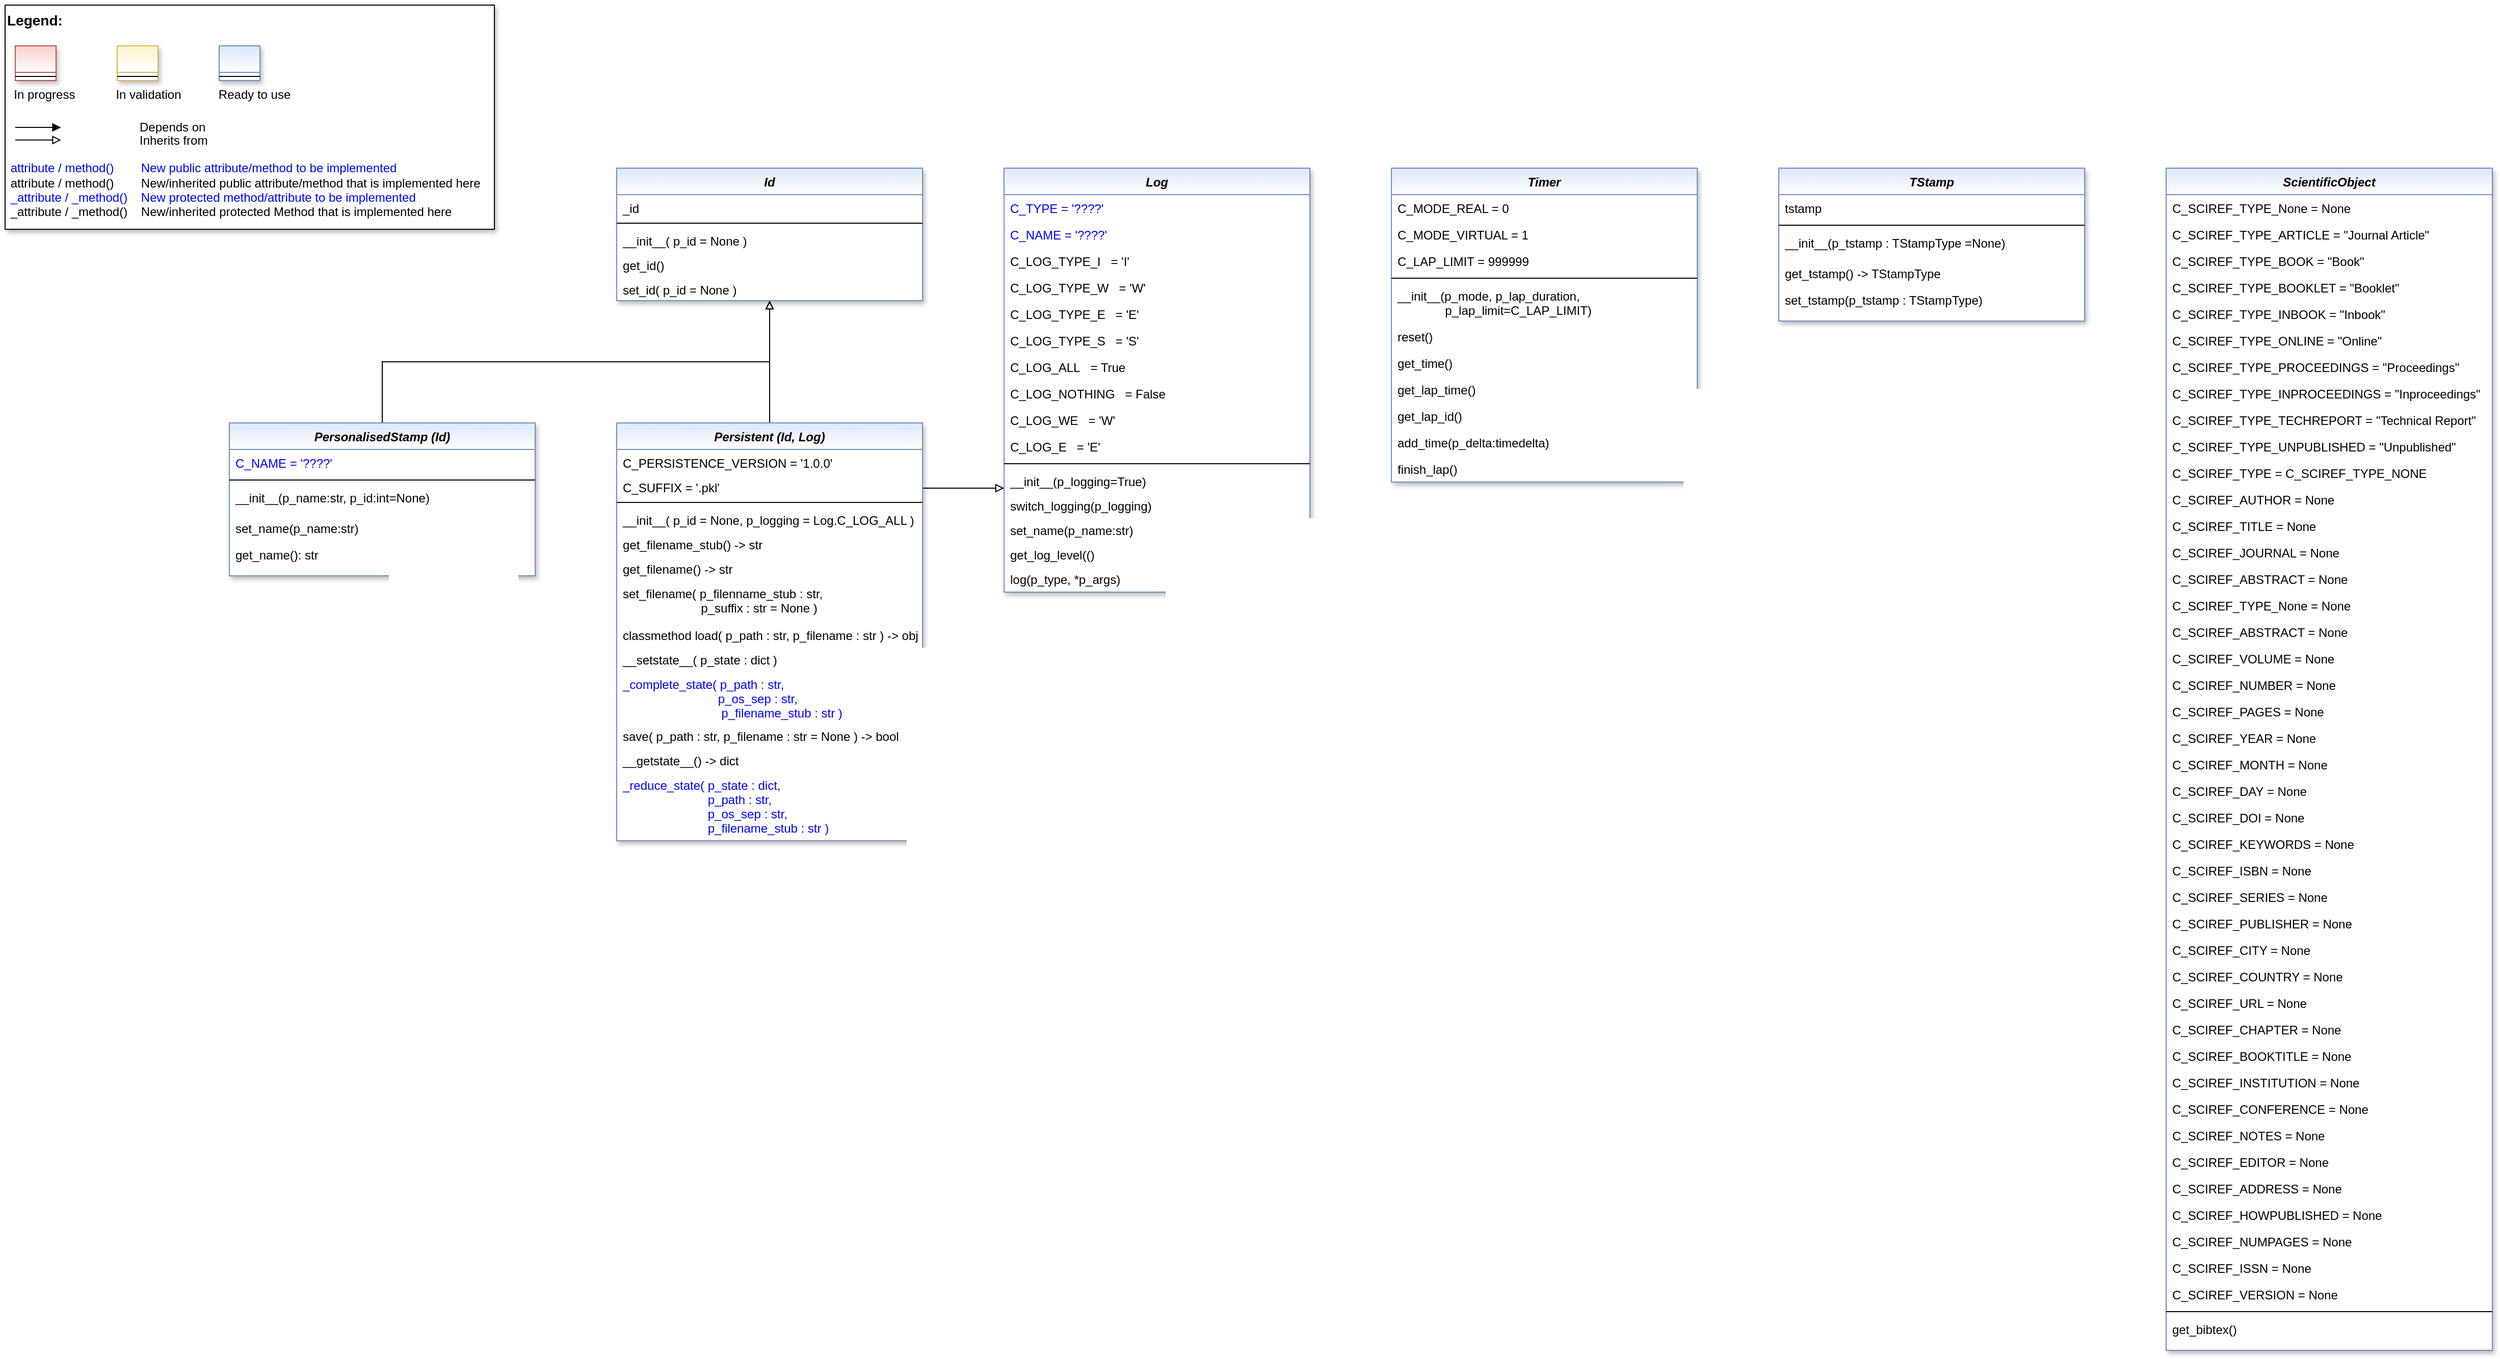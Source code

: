 <mxfile version="20.7.4" type="device"><diagram id="C5RBs43oDa-KdzZeNtuy" name="Page-1"><mxGraphModel dx="2894" dy="1236" grid="1" gridSize="10" guides="1" tooltips="1" connect="1" arrows="1" fold="1" page="1" pageScale="1" pageWidth="2336" pageHeight="1654" background="none" math="0" shadow="0"><root><mxCell id="WIyWlLk6GJQsqaUBKTNV-0"/><mxCell id="WIyWlLk6GJQsqaUBKTNV-1" parent="WIyWlLk6GJQsqaUBKTNV-0"/><mxCell id="bgMfdcs62GZ-gJ5sxorQ-0" value="Timer" style="swimlane;fontStyle=3;align=center;verticalAlign=top;childLayout=stackLayout;horizontal=1;startSize=26;horizontalStack=0;resizeParent=1;resizeLast=0;collapsible=1;marginBottom=0;rounded=0;shadow=1;strokeWidth=1;fillColor=#dae8fc;strokeColor=#6c8ebf;gradientColor=#FFFFFF;swimlaneFillColor=#FFFFFF;" parent="WIyWlLk6GJQsqaUBKTNV-1" vertex="1"><mxGeometry x="1400" y="200" width="300" height="308" as="geometry"><mxRectangle x="230" y="140" width="160" height="26" as="alternateBounds"/></mxGeometry></mxCell><mxCell id="bgMfdcs62GZ-gJ5sxorQ-1" value="C_MODE_REAL = 0" style="text;align=left;verticalAlign=top;spacingLeft=4;spacingRight=4;overflow=hidden;rotatable=0;points=[[0,0.5],[1,0.5]];portConstraint=eastwest;" parent="bgMfdcs62GZ-gJ5sxorQ-0" vertex="1"><mxGeometry y="26" width="300" height="26" as="geometry"/></mxCell><mxCell id="a7D3vBZzGCBZv9gorVLi-0" value="C_MODE_VIRTUAL = 1" style="text;align=left;verticalAlign=top;spacingLeft=4;spacingRight=4;overflow=hidden;rotatable=0;points=[[0,0.5],[1,0.5]];portConstraint=eastwest;" parent="bgMfdcs62GZ-gJ5sxorQ-0" vertex="1"><mxGeometry y="52" width="300" height="26" as="geometry"/></mxCell><mxCell id="a7D3vBZzGCBZv9gorVLi-1" value="C_LAP_LIMIT = 999999" style="text;align=left;verticalAlign=top;spacingLeft=4;spacingRight=4;overflow=hidden;rotatable=0;points=[[0,0.5],[1,0.5]];portConstraint=eastwest;" parent="bgMfdcs62GZ-gJ5sxorQ-0" vertex="1"><mxGeometry y="78" width="300" height="26" as="geometry"/></mxCell><mxCell id="bgMfdcs62GZ-gJ5sxorQ-2" value="" style="line;html=1;strokeWidth=1;align=left;verticalAlign=middle;spacingTop=-1;spacingLeft=3;spacingRight=3;rotatable=0;labelPosition=right;points=[];portConstraint=eastwest;" parent="bgMfdcs62GZ-gJ5sxorQ-0" vertex="1"><mxGeometry y="104" width="300" height="8" as="geometry"/></mxCell><mxCell id="bgMfdcs62GZ-gJ5sxorQ-3" value="__init__(p_mode, p_lap_duration,&#10;              p_lap_limit=C_LAP_LIMIT)" style="text;align=left;verticalAlign=top;spacingLeft=4;spacingRight=4;overflow=hidden;rotatable=0;points=[[0,0.5],[1,0.5]];portConstraint=eastwest;" parent="bgMfdcs62GZ-gJ5sxorQ-0" vertex="1"><mxGeometry y="112" width="300" height="40" as="geometry"/></mxCell><mxCell id="a7D3vBZzGCBZv9gorVLi-2" value="reset()" style="text;align=left;verticalAlign=top;spacingLeft=4;spacingRight=4;overflow=hidden;rotatable=0;points=[[0,0.5],[1,0.5]];portConstraint=eastwest;" parent="bgMfdcs62GZ-gJ5sxorQ-0" vertex="1"><mxGeometry y="152" width="300" height="26" as="geometry"/></mxCell><mxCell id="a7D3vBZzGCBZv9gorVLi-3" value="get_time()" style="text;align=left;verticalAlign=top;spacingLeft=4;spacingRight=4;overflow=hidden;rotatable=0;points=[[0,0.5],[1,0.5]];portConstraint=eastwest;" parent="bgMfdcs62GZ-gJ5sxorQ-0" vertex="1"><mxGeometry y="178" width="300" height="26" as="geometry"/></mxCell><mxCell id="PuHn4NUrcOmfV9xxtkw8-0" value="get_lap_time()" style="text;align=left;verticalAlign=top;spacingLeft=4;spacingRight=4;overflow=hidden;rotatable=0;points=[[0,0.5],[1,0.5]];portConstraint=eastwest;" parent="bgMfdcs62GZ-gJ5sxorQ-0" vertex="1"><mxGeometry y="204" width="300" height="26" as="geometry"/></mxCell><mxCell id="PuHn4NUrcOmfV9xxtkw8-1" value="get_lap_id()" style="text;align=left;verticalAlign=top;spacingLeft=4;spacingRight=4;overflow=hidden;rotatable=0;points=[[0,0.5],[1,0.5]];portConstraint=eastwest;" parent="bgMfdcs62GZ-gJ5sxorQ-0" vertex="1"><mxGeometry y="230" width="300" height="26" as="geometry"/></mxCell><mxCell id="TGkLLcsEz0-7tvpFlWuC-0" value="add_time(p_delta:timedelta)" style="text;align=left;verticalAlign=top;spacingLeft=4;spacingRight=4;overflow=hidden;rotatable=0;points=[[0,0.5],[1,0.5]];portConstraint=eastwest;" parent="bgMfdcs62GZ-gJ5sxorQ-0" vertex="1"><mxGeometry y="256" width="300" height="26" as="geometry"/></mxCell><mxCell id="PuHn4NUrcOmfV9xxtkw8-2" value="finish_lap()" style="text;align=left;verticalAlign=top;spacingLeft=4;spacingRight=4;overflow=hidden;rotatable=0;points=[[0,0.5],[1,0.5]];portConstraint=eastwest;" parent="bgMfdcs62GZ-gJ5sxorQ-0" vertex="1"><mxGeometry y="282" width="300" height="26" as="geometry"/></mxCell><mxCell id="wOOyNorhm0IPKL5RJFF_-0" value="Log" style="swimlane;fontStyle=3;align=center;verticalAlign=top;childLayout=stackLayout;horizontal=1;startSize=26;horizontalStack=0;resizeParent=1;resizeLast=0;collapsible=1;marginBottom=0;rounded=0;shadow=1;strokeWidth=1;fillColor=#dae8fc;strokeColor=#6c8ebf;gradientColor=#FFFFFF;swimlaneFillColor=#FFFFFF;" parent="WIyWlLk6GJQsqaUBKTNV-1" vertex="1"><mxGeometry x="1020" y="200" width="300" height="416" as="geometry"><mxRectangle x="230" y="140" width="160" height="26" as="alternateBounds"/></mxGeometry></mxCell><mxCell id="wOOyNorhm0IPKL5RJFF_-1" value="C_TYPE = '????'&#10;" style="text;align=left;verticalAlign=top;spacingLeft=4;spacingRight=4;overflow=hidden;rotatable=0;points=[[0,0.5],[1,0.5]];portConstraint=eastwest;fontColor=#0000FF;" parent="wOOyNorhm0IPKL5RJFF_-0" vertex="1"><mxGeometry y="26" width="300" height="26" as="geometry"/></mxCell><mxCell id="wOOyNorhm0IPKL5RJFF_-4" value="C_NAME = '????'&#10;" style="text;align=left;verticalAlign=top;spacingLeft=4;spacingRight=4;overflow=hidden;rotatable=0;points=[[0,0.5],[1,0.5]];portConstraint=eastwest;fontColor=#0000FF;" parent="wOOyNorhm0IPKL5RJFF_-0" vertex="1"><mxGeometry y="52" width="300" height="26" as="geometry"/></mxCell><mxCell id="Sitd4XUR5ouGdiu0kk2x-0" value="C_LOG_TYPE_I   = 'I'" style="text;align=left;verticalAlign=top;spacingLeft=4;spacingRight=4;overflow=hidden;rotatable=0;points=[[0,0.5],[1,0.5]];portConstraint=eastwest;fontColor=default;" parent="wOOyNorhm0IPKL5RJFF_-0" vertex="1"><mxGeometry y="78" width="300" height="26" as="geometry"/></mxCell><mxCell id="Sitd4XUR5ouGdiu0kk2x-1" value="C_LOG_TYPE_W   = 'W'" style="text;align=left;verticalAlign=top;spacingLeft=4;spacingRight=4;overflow=hidden;rotatable=0;points=[[0,0.5],[1,0.5]];portConstraint=eastwest;fontColor=default;" parent="wOOyNorhm0IPKL5RJFF_-0" vertex="1"><mxGeometry y="104" width="300" height="26" as="geometry"/></mxCell><mxCell id="Sitd4XUR5ouGdiu0kk2x-2" value="C_LOG_TYPE_E   = 'E'" style="text;align=left;verticalAlign=top;spacingLeft=4;spacingRight=4;overflow=hidden;rotatable=0;points=[[0,0.5],[1,0.5]];portConstraint=eastwest;fontColor=default;" parent="wOOyNorhm0IPKL5RJFF_-0" vertex="1"><mxGeometry y="130" width="300" height="26" as="geometry"/></mxCell><mxCell id="Sitd4XUR5ouGdiu0kk2x-3" value="C_LOG_TYPE_S   = 'S'" style="text;align=left;verticalAlign=top;spacingLeft=4;spacingRight=4;overflow=hidden;rotatable=0;points=[[0,0.5],[1,0.5]];portConstraint=eastwest;fontColor=default;" parent="wOOyNorhm0IPKL5RJFF_-0" vertex="1"><mxGeometry y="156" width="300" height="26" as="geometry"/></mxCell><mxCell id="Sitd4XUR5ouGdiu0kk2x-4" value="C_LOG_ALL   = True" style="text;align=left;verticalAlign=top;spacingLeft=4;spacingRight=4;overflow=hidden;rotatable=0;points=[[0,0.5],[1,0.5]];portConstraint=eastwest;fontColor=default;" parent="wOOyNorhm0IPKL5RJFF_-0" vertex="1"><mxGeometry y="182" width="300" height="26" as="geometry"/></mxCell><mxCell id="Sitd4XUR5ouGdiu0kk2x-5" value="C_LOG_NOTHING   = False" style="text;align=left;verticalAlign=top;spacingLeft=4;spacingRight=4;overflow=hidden;rotatable=0;points=[[0,0.5],[1,0.5]];portConstraint=eastwest;fontColor=default;" parent="wOOyNorhm0IPKL5RJFF_-0" vertex="1"><mxGeometry y="208" width="300" height="26" as="geometry"/></mxCell><mxCell id="Sitd4XUR5ouGdiu0kk2x-6" value="C_LOG_WE   = 'W'" style="text;align=left;verticalAlign=top;spacingLeft=4;spacingRight=4;overflow=hidden;rotatable=0;points=[[0,0.5],[1,0.5]];portConstraint=eastwest;fontColor=default;" parent="wOOyNorhm0IPKL5RJFF_-0" vertex="1"><mxGeometry y="234" width="300" height="26" as="geometry"/></mxCell><mxCell id="Sitd4XUR5ouGdiu0kk2x-7" value="C_LOG_E   = 'E'" style="text;align=left;verticalAlign=top;spacingLeft=4;spacingRight=4;overflow=hidden;rotatable=0;points=[[0,0.5],[1,0.5]];portConstraint=eastwest;fontColor=default;" parent="wOOyNorhm0IPKL5RJFF_-0" vertex="1"><mxGeometry y="260" width="300" height="26" as="geometry"/></mxCell><mxCell id="wOOyNorhm0IPKL5RJFF_-2" value="" style="line;html=1;strokeWidth=1;align=left;verticalAlign=middle;spacingTop=-1;spacingLeft=3;spacingRight=3;rotatable=0;labelPosition=right;points=[];portConstraint=eastwest;" parent="wOOyNorhm0IPKL5RJFF_-0" vertex="1"><mxGeometry y="286" width="300" height="8" as="geometry"/></mxCell><mxCell id="wOOyNorhm0IPKL5RJFF_-3" value="__init__(p_logging=True)" style="text;align=left;verticalAlign=top;spacingLeft=4;spacingRight=4;overflow=hidden;rotatable=0;points=[[0,0.5],[1,0.5]];portConstraint=eastwest;" parent="wOOyNorhm0IPKL5RJFF_-0" vertex="1"><mxGeometry y="294" width="300" height="24" as="geometry"/></mxCell><mxCell id="wOOyNorhm0IPKL5RJFF_-5" value="switch_logging(p_logging)" style="text;align=left;verticalAlign=top;spacingLeft=4;spacingRight=4;overflow=hidden;rotatable=0;points=[[0,0.5],[1,0.5]];portConstraint=eastwest;" parent="wOOyNorhm0IPKL5RJFF_-0" vertex="1"><mxGeometry y="318" width="300" height="24" as="geometry"/></mxCell><mxCell id="5YyYM9NK3f8UlfanujHQ-0" value="set_name(p_name:str)" style="text;align=left;verticalAlign=top;spacingLeft=4;spacingRight=4;overflow=hidden;rotatable=0;points=[[0,0.5],[1,0.5]];portConstraint=eastwest;" parent="wOOyNorhm0IPKL5RJFF_-0" vertex="1"><mxGeometry y="342" width="300" height="24" as="geometry"/></mxCell><mxCell id="wCxpYQhEE_Nz_e2Aimwp-0" value="get_log_level(()" style="text;align=left;verticalAlign=top;spacingLeft=4;spacingRight=4;overflow=hidden;rotatable=0;points=[[0,0.5],[1,0.5]];portConstraint=eastwest;" parent="wOOyNorhm0IPKL5RJFF_-0" vertex="1"><mxGeometry y="366" width="300" height="24" as="geometry"/></mxCell><mxCell id="wOOyNorhm0IPKL5RJFF_-7" value="log(p_type, *p_args)" style="text;align=left;verticalAlign=top;spacingLeft=4;spacingRight=4;overflow=hidden;rotatable=0;points=[[0,0.5],[1,0.5]];portConstraint=eastwest;" parent="wOOyNorhm0IPKL5RJFF_-0" vertex="1"><mxGeometry y="390" width="300" height="26" as="geometry"/></mxCell><mxCell id="huwpeFCsxoTQQdfWVsrF-0" value="TStamp" style="swimlane;fontStyle=3;align=center;verticalAlign=top;childLayout=stackLayout;horizontal=1;startSize=26;horizontalStack=0;resizeParent=1;resizeLast=0;collapsible=1;marginBottom=0;rounded=0;shadow=1;strokeWidth=1;fillColor=#dae8fc;strokeColor=#6c8ebf;gradientColor=#FFFFFF;swimlaneFillColor=#FFFFFF;" parent="WIyWlLk6GJQsqaUBKTNV-1" vertex="1"><mxGeometry x="1780" y="200" width="300" height="150" as="geometry"><mxRectangle x="230" y="140" width="160" height="26" as="alternateBounds"/></mxGeometry></mxCell><mxCell id="huwpeFCsxoTQQdfWVsrF-1" value="tstamp" style="text;align=left;verticalAlign=top;spacingLeft=4;spacingRight=4;overflow=hidden;rotatable=0;points=[[0,0.5],[1,0.5]];portConstraint=eastwest;" parent="huwpeFCsxoTQQdfWVsrF-0" vertex="1"><mxGeometry y="26" width="300" height="26" as="geometry"/></mxCell><mxCell id="huwpeFCsxoTQQdfWVsrF-4" value="" style="line;html=1;strokeWidth=1;align=left;verticalAlign=middle;spacingTop=-1;spacingLeft=3;spacingRight=3;rotatable=0;labelPosition=right;points=[];portConstraint=eastwest;" parent="huwpeFCsxoTQQdfWVsrF-0" vertex="1"><mxGeometry y="52" width="300" height="8" as="geometry"/></mxCell><mxCell id="huwpeFCsxoTQQdfWVsrF-5" value="__init__(p_tstamp : TStampType =None)" style="text;align=left;verticalAlign=top;spacingLeft=4;spacingRight=4;overflow=hidden;rotatable=0;points=[[0,0.5],[1,0.5]];portConstraint=eastwest;" parent="huwpeFCsxoTQQdfWVsrF-0" vertex="1"><mxGeometry y="60" width="300" height="30" as="geometry"/></mxCell><mxCell id="huwpeFCsxoTQQdfWVsrF-6" value="get_tstamp() -&gt; TStampType" style="text;align=left;verticalAlign=top;spacingLeft=4;spacingRight=4;overflow=hidden;rotatable=0;points=[[0,0.5],[1,0.5]];portConstraint=eastwest;" parent="huwpeFCsxoTQQdfWVsrF-0" vertex="1"><mxGeometry y="90" width="300" height="26" as="geometry"/></mxCell><mxCell id="huwpeFCsxoTQQdfWVsrF-7" value="set_tstamp(p_tstamp : TStampType)" style="text;align=left;verticalAlign=top;spacingLeft=4;spacingRight=4;overflow=hidden;rotatable=0;points=[[0,0.5],[1,0.5]];portConstraint=eastwest;" parent="huwpeFCsxoTQQdfWVsrF-0" vertex="1"><mxGeometry y="116" width="300" height="26" as="geometry"/></mxCell><mxCell id="ZXzUqIAL4igxPkpYoOi9-0" value="Id" style="swimlane;fontStyle=3;align=center;verticalAlign=top;childLayout=stackLayout;horizontal=1;startSize=26;horizontalStack=0;resizeParent=1;resizeLast=0;collapsible=1;marginBottom=0;rounded=0;shadow=1;strokeWidth=1;fillColor=#dae8fc;strokeColor=#6c8ebf;gradientColor=#FFFFFF;swimlaneFillColor=#FFFFFF;" parent="WIyWlLk6GJQsqaUBKTNV-1" vertex="1"><mxGeometry x="640" y="200" width="300" height="130" as="geometry"><mxRectangle x="230" y="140" width="160" height="26" as="alternateBounds"/></mxGeometry></mxCell><mxCell id="cLGEqnKjlF98sGwJrwcT-0" value="_id" style="text;align=left;verticalAlign=top;spacingLeft=4;spacingRight=4;overflow=hidden;rotatable=0;points=[[0,0.5],[1,0.5]];portConstraint=eastwest;" parent="ZXzUqIAL4igxPkpYoOi9-0" vertex="1"><mxGeometry y="26" width="300" height="24" as="geometry"/></mxCell><mxCell id="ZXzUqIAL4igxPkpYoOi9-1" value="" style="line;html=1;strokeWidth=1;align=left;verticalAlign=middle;spacingTop=-1;spacingLeft=3;spacingRight=3;rotatable=0;labelPosition=right;points=[];portConstraint=eastwest;" parent="ZXzUqIAL4igxPkpYoOi9-0" vertex="1"><mxGeometry y="50" width="300" height="8" as="geometry"/></mxCell><mxCell id="ZXzUqIAL4igxPkpYoOi9-3" value="__init__( p_id = None )" style="text;align=left;verticalAlign=top;spacingLeft=4;spacingRight=4;overflow=hidden;rotatable=0;points=[[0,0.5],[1,0.5]];portConstraint=eastwest;" parent="ZXzUqIAL4igxPkpYoOi9-0" vertex="1"><mxGeometry y="58" width="300" height="24" as="geometry"/></mxCell><mxCell id="cLGEqnKjlF98sGwJrwcT-1" value="get_id()" style="text;align=left;verticalAlign=top;spacingLeft=4;spacingRight=4;overflow=hidden;rotatable=0;points=[[0,0.5],[1,0.5]];portConstraint=eastwest;" parent="ZXzUqIAL4igxPkpYoOi9-0" vertex="1"><mxGeometry y="82" width="300" height="24" as="geometry"/></mxCell><mxCell id="cLGEqnKjlF98sGwJrwcT-2" value="set_id( p_id = None )" style="text;align=left;verticalAlign=top;spacingLeft=4;spacingRight=4;overflow=hidden;rotatable=0;points=[[0,0.5],[1,0.5]];portConstraint=eastwest;" parent="ZXzUqIAL4igxPkpYoOi9-0" vertex="1"><mxGeometry y="106" width="300" height="24" as="geometry"/></mxCell><mxCell id="Sitd4XUR5ouGdiu0kk2x-8" value="" style="group" parent="WIyWlLk6GJQsqaUBKTNV-1" vertex="1" connectable="0"><mxGeometry x="40" y="40" width="480" height="220" as="geometry"/></mxCell><mxCell id="Sitd4XUR5ouGdiu0kk2x-9" value="&lt;font color=&quot;#000000&quot; size=&quot;1&quot;&gt;&lt;b style=&quot;font-size: 14px&quot;&gt;Legend:&lt;br&gt;&lt;/b&gt;&lt;/font&gt;&lt;br&gt;&lt;br&gt;&lt;br&gt;&lt;font color=&quot;#0000ff&quot; style=&quot;font-size: 6px&quot;&gt;&lt;br&gt;&lt;/font&gt;&lt;span style=&quot;color: rgb(0 , 0 , 0)&quot;&gt;&lt;font style=&quot;font-size: 4px&quot;&gt;&amp;nbsp; &amp;nbsp;&lt;/font&gt;&amp;nbsp;In progress&amp;nbsp; &amp;nbsp; &amp;nbsp; &amp;nbsp; &amp;nbsp; &amp;nbsp; In validation&amp;nbsp; &amp;nbsp; &amp;nbsp; &amp;nbsp; &amp;nbsp; &amp;nbsp;Ready to use&lt;/span&gt;&lt;font color=&quot;#000000&quot;&gt;&amp;nbsp;&lt;br&gt;&lt;/font&gt;&lt;font color=&quot;#0000ff&quot;&gt;&lt;br&gt;&lt;br&gt;&lt;br&gt;&lt;br&gt;&amp;nbsp;attribute / method()&amp;nbsp; &amp;nbsp; &amp;nbsp; &amp;nbsp; New public attribute/method to be implemented&lt;/font&gt;&lt;br&gt;&lt;font color=&quot;#000000&quot;&gt;&amp;nbsp;&lt;/font&gt;&lt;font color=&quot;#000000&quot;&gt;attribute / method()&lt;span&gt; &lt;/span&gt;&amp;nbsp; &amp;nbsp; &amp;nbsp; &amp;nbsp;New/inherited public attribute/method that is implemented here&lt;br&gt;&lt;/font&gt;&lt;font color=&quot;#0000ff&quot;&gt;&amp;nbsp;_attribute /&amp;nbsp;&lt;/font&gt;&lt;font color=&quot;#0000ff&quot;&gt;_method()&amp;nbsp; &amp;nbsp; New protected method/attribute to be implemented&lt;/font&gt;&lt;br&gt;&lt;font color=&quot;#000000&quot;&gt;&amp;nbsp;_attribute / _method()&amp;nbsp; &amp;nbsp; New/inherited protected Method that is implemented here&lt;br&gt;&lt;/font&gt;&lt;font color=&quot;#000000&quot;&gt;&lt;br&gt;&lt;br&gt;&lt;br&gt;&lt;br&gt;&lt;br&gt;&lt;/font&gt;" style="text;html=1;align=left;verticalAlign=top;whiteSpace=wrap;rounded=0;fontColor=#006600;strokeColor=#000000;shadow=1;fillColor=#ffffff;" parent="Sitd4XUR5ouGdiu0kk2x-8" vertex="1"><mxGeometry width="480" height="220" as="geometry"/></mxCell><mxCell id="Sitd4XUR5ouGdiu0kk2x-10" value="Depends on" style="endArrow=block;html=1;labelPosition=right;verticalLabelPosition=middle;align=left;verticalAlign=middle;endFill=1;fontSize=12;" parent="Sitd4XUR5ouGdiu0kk2x-8" edge="1"><mxGeometry x="-1590" y="-2180" width="50" height="50" as="geometry"><mxPoint x="10.0" y="120.003" as="sourcePoint"/><mxPoint x="54.848" y="120.003" as="targetPoint"/><mxPoint x="98" as="offset"/><Array as="points"><mxPoint x="30" y="120"/></Array></mxGeometry></mxCell><mxCell id="Sitd4XUR5ouGdiu0kk2x-11" value="Inherits from" style="endArrow=block;html=1;labelPosition=right;verticalLabelPosition=middle;align=left;verticalAlign=middle;endFill=0;fontSize=12;" parent="Sitd4XUR5ouGdiu0kk2x-8" edge="1"><mxGeometry x="-1590" y="-2180" width="50" height="50" as="geometry"><mxPoint x="10.0" y="132.385" as="sourcePoint"/><mxPoint x="54.848" y="132.385" as="targetPoint"/><mxPoint x="98" y="1" as="offset"/></mxGeometry></mxCell><mxCell id="Sitd4XUR5ouGdiu0kk2x-12" value="" style="swimlane;fontStyle=3;align=center;verticalAlign=top;childLayout=stackLayout;horizontal=1;startSize=26;horizontalStack=0;resizeParent=1;resizeLast=0;collapsible=1;marginBottom=0;rounded=0;shadow=1;strokeWidth=1;fillColor=#f8cecc;strokeColor=#b85450;gradientColor=#ffffff;swimlaneFillColor=#ffffff;" parent="Sitd4XUR5ouGdiu0kk2x-8" vertex="1"><mxGeometry x="10" y="40" width="40" height="34" as="geometry"><mxRectangle x="230" y="140" width="160" height="26" as="alternateBounds"/></mxGeometry></mxCell><mxCell id="Sitd4XUR5ouGdiu0kk2x-13" value="" style="line;html=1;strokeWidth=1;align=left;verticalAlign=middle;spacingTop=-1;spacingLeft=3;spacingRight=3;rotatable=0;labelPosition=right;points=[];portConstraint=eastwest;" parent="Sitd4XUR5ouGdiu0kk2x-12" vertex="1"><mxGeometry y="26" width="40" height="8" as="geometry"/></mxCell><mxCell id="Sitd4XUR5ouGdiu0kk2x-14" value="" style="swimlane;fontStyle=3;align=center;verticalAlign=top;childLayout=stackLayout;horizontal=1;startSize=26;horizontalStack=0;resizeParent=1;resizeLast=0;collapsible=1;marginBottom=0;rounded=0;shadow=1;strokeWidth=1;fillColor=#fff2cc;strokeColor=#d6b656;gradientColor=#ffffff;swimlaneFillColor=#ffffff;" parent="Sitd4XUR5ouGdiu0kk2x-8" vertex="1"><mxGeometry x="110" y="40" width="40" height="34" as="geometry"><mxRectangle x="230" y="140" width="160" height="26" as="alternateBounds"/></mxGeometry></mxCell><mxCell id="Sitd4XUR5ouGdiu0kk2x-15" value="" style="line;html=1;strokeWidth=1;align=left;verticalAlign=middle;spacingTop=-1;spacingLeft=3;spacingRight=3;rotatable=0;labelPosition=right;points=[];portConstraint=eastwest;" parent="Sitd4XUR5ouGdiu0kk2x-14" vertex="1"><mxGeometry y="26" width="40" height="8" as="geometry"/></mxCell><mxCell id="Sitd4XUR5ouGdiu0kk2x-16" value="" style="swimlane;fontStyle=3;align=center;verticalAlign=top;childLayout=stackLayout;horizontal=1;startSize=26;horizontalStack=0;resizeParent=1;resizeLast=0;collapsible=1;marginBottom=0;rounded=0;shadow=1;strokeWidth=1;fillColor=#dae8fc;strokeColor=#6c8ebf;gradientColor=#ffffff;swimlaneFillColor=#ffffff;" parent="Sitd4XUR5ouGdiu0kk2x-8" vertex="1"><mxGeometry x="210" y="40" width="40" height="34" as="geometry"><mxRectangle x="230" y="140" width="160" height="26" as="alternateBounds"/></mxGeometry></mxCell><mxCell id="Sitd4XUR5ouGdiu0kk2x-17" value="" style="line;html=1;strokeWidth=1;align=left;verticalAlign=middle;spacingTop=-1;spacingLeft=3;spacingRight=3;rotatable=0;labelPosition=right;points=[];portConstraint=eastwest;" parent="Sitd4XUR5ouGdiu0kk2x-16" vertex="1"><mxGeometry y="26" width="40" height="8" as="geometry"/></mxCell><mxCell id="cLGEqnKjlF98sGwJrwcT-15" style="edgeStyle=orthogonalEdgeStyle;rounded=0;orthogonalLoop=1;jettySize=auto;html=1;endArrow=block;endFill=0;" parent="WIyWlLk6GJQsqaUBKTNV-1" source="fBVEfF3avQhWG5mbOqyu-0" target="ZXzUqIAL4igxPkpYoOi9-0" edge="1"><mxGeometry relative="1" as="geometry"><Array as="points"><mxPoint x="410" y="390"/><mxPoint x="790" y="390"/></Array></mxGeometry></mxCell><mxCell id="fBVEfF3avQhWG5mbOqyu-0" value="PersonalisedStamp (Id)" style="swimlane;fontStyle=3;align=center;verticalAlign=top;childLayout=stackLayout;horizontal=1;startSize=26;horizontalStack=0;resizeParent=1;resizeLast=0;collapsible=1;marginBottom=0;rounded=0;shadow=1;strokeWidth=1;fillColor=#dae8fc;strokeColor=#6c8ebf;gradientColor=#FFFFFF;swimlaneFillColor=#FFFFFF;" parent="WIyWlLk6GJQsqaUBKTNV-1" vertex="1"><mxGeometry x="260" y="450" width="300" height="150" as="geometry"><mxRectangle x="230" y="140" width="160" height="26" as="alternateBounds"/></mxGeometry></mxCell><mxCell id="fBVEfF3avQhWG5mbOqyu-6" value="C_NAME = '????'&#10;" style="text;align=left;verticalAlign=top;spacingLeft=4;spacingRight=4;overflow=hidden;rotatable=0;points=[[0,0.5],[1,0.5]];portConstraint=eastwest;fontColor=#0000FF;" parent="fBVEfF3avQhWG5mbOqyu-0" vertex="1"><mxGeometry y="26" width="300" height="26" as="geometry"/></mxCell><mxCell id="fBVEfF3avQhWG5mbOqyu-2" value="" style="line;html=1;strokeWidth=1;align=left;verticalAlign=middle;spacingTop=-1;spacingLeft=3;spacingRight=3;rotatable=0;labelPosition=right;points=[];portConstraint=eastwest;" parent="fBVEfF3avQhWG5mbOqyu-0" vertex="1"><mxGeometry y="52" width="300" height="8" as="geometry"/></mxCell><mxCell id="fBVEfF3avQhWG5mbOqyu-3" value="__init__(p_name:str, p_id:int=None)" style="text;align=left;verticalAlign=top;spacingLeft=4;spacingRight=4;overflow=hidden;rotatable=0;points=[[0,0.5],[1,0.5]];portConstraint=eastwest;" parent="fBVEfF3avQhWG5mbOqyu-0" vertex="1"><mxGeometry y="60" width="300" height="30" as="geometry"/></mxCell><mxCell id="fBVEfF3avQhWG5mbOqyu-7" value="set_name(p_name:str)" style="text;align=left;verticalAlign=top;spacingLeft=4;spacingRight=4;overflow=hidden;rotatable=0;points=[[0,0.5],[1,0.5]];portConstraint=eastwest;" parent="fBVEfF3avQhWG5mbOqyu-0" vertex="1"><mxGeometry y="90" width="300" height="26" as="geometry"/></mxCell><mxCell id="fBVEfF3avQhWG5mbOqyu-8" value="get_name(): str" style="text;align=left;verticalAlign=top;spacingLeft=4;spacingRight=4;overflow=hidden;rotatable=0;points=[[0,0.5],[1,0.5]];portConstraint=eastwest;" parent="fBVEfF3avQhWG5mbOqyu-0" vertex="1"><mxGeometry y="116" width="300" height="26" as="geometry"/></mxCell><mxCell id="UDpwU4JwNeAg4p_54pbl-0" value="ScientificObject" style="swimlane;fontStyle=3;align=center;verticalAlign=top;childLayout=stackLayout;horizontal=1;startSize=26;horizontalStack=0;resizeParent=1;resizeLast=0;collapsible=1;marginBottom=0;rounded=0;shadow=1;strokeWidth=1;fillColor=#dae8fc;strokeColor=#6c8ebf;gradientColor=#FFFFFF;swimlaneFillColor=#FFFFFF;" parent="WIyWlLk6GJQsqaUBKTNV-1" vertex="1"><mxGeometry x="2160" y="200" width="320" height="1160" as="geometry"><mxRectangle x="230" y="140" width="160" height="26" as="alternateBounds"/></mxGeometry></mxCell><mxCell id="UDpwU4JwNeAg4p_54pbl-3" value="C_SCIREF_TYPE_None = None" style="text;align=left;verticalAlign=top;spacingLeft=4;spacingRight=4;overflow=hidden;rotatable=0;points=[[0,0.5],[1,0.5]];portConstraint=eastwest;fontColor=default;" parent="UDpwU4JwNeAg4p_54pbl-0" vertex="1"><mxGeometry y="26" width="320" height="26" as="geometry"/></mxCell><mxCell id="UDpwU4JwNeAg4p_54pbl-17" value="C_SCIREF_TYPE_ARTICLE = &quot;Journal Article&quot;" style="text;align=left;verticalAlign=top;spacingLeft=4;spacingRight=4;overflow=hidden;rotatable=0;points=[[0,0.5],[1,0.5]];portConstraint=eastwest;fontColor=default;" parent="UDpwU4JwNeAg4p_54pbl-0" vertex="1"><mxGeometry y="52" width="320" height="26" as="geometry"/></mxCell><mxCell id="UDpwU4JwNeAg4p_54pbl-19" value="C_SCIREF_TYPE_BOOK = &quot;Book&quot;" style="text;align=left;verticalAlign=top;spacingLeft=4;spacingRight=4;overflow=hidden;rotatable=0;points=[[0,0.5],[1,0.5]];portConstraint=eastwest;fontColor=default;" parent="UDpwU4JwNeAg4p_54pbl-0" vertex="1"><mxGeometry y="78" width="320" height="26" as="geometry"/></mxCell><mxCell id="Xx5eL9HVCIXcOi9bT9TS-0" value="C_SCIREF_TYPE_BOOKLET = &quot;Booklet&quot;" style="text;align=left;verticalAlign=top;spacingLeft=4;spacingRight=4;overflow=hidden;rotatable=0;points=[[0,0.5],[1,0.5]];portConstraint=eastwest;fontColor=default;" parent="UDpwU4JwNeAg4p_54pbl-0" vertex="1"><mxGeometry y="104" width="320" height="26" as="geometry"/></mxCell><mxCell id="Xx5eL9HVCIXcOi9bT9TS-1" value="C_SCIREF_TYPE_INBOOK = &quot;Inbook&quot;" style="text;align=left;verticalAlign=top;spacingLeft=4;spacingRight=4;overflow=hidden;rotatable=0;points=[[0,0.5],[1,0.5]];portConstraint=eastwest;fontColor=default;" parent="UDpwU4JwNeAg4p_54pbl-0" vertex="1"><mxGeometry y="130" width="320" height="26" as="geometry"/></mxCell><mxCell id="UDpwU4JwNeAg4p_54pbl-18" value="C_SCIREF_TYPE_ONLINE = &quot;Online&quot;" style="text;align=left;verticalAlign=top;spacingLeft=4;spacingRight=4;overflow=hidden;rotatable=0;points=[[0,0.5],[1,0.5]];portConstraint=eastwest;fontColor=default;" parent="UDpwU4JwNeAg4p_54pbl-0" vertex="1"><mxGeometry y="156" width="320" height="26" as="geometry"/></mxCell><mxCell id="UDpwU4JwNeAg4p_54pbl-21" value="C_SCIREF_TYPE_PROCEEDINGS = &quot;Proceedings&quot;" style="text;align=left;verticalAlign=top;spacingLeft=4;spacingRight=4;overflow=hidden;rotatable=0;points=[[0,0.5],[1,0.5]];portConstraint=eastwest;fontColor=default;" parent="UDpwU4JwNeAg4p_54pbl-0" vertex="1"><mxGeometry y="182" width="320" height="26" as="geometry"/></mxCell><mxCell id="Xx5eL9HVCIXcOi9bT9TS-2" value="C_SCIREF_TYPE_INPROCEEDINGS = &quot;Inproceedings&quot;" style="text;align=left;verticalAlign=top;spacingLeft=4;spacingRight=4;overflow=hidden;rotatable=0;points=[[0,0.5],[1,0.5]];portConstraint=eastwest;fontColor=default;" parent="UDpwU4JwNeAg4p_54pbl-0" vertex="1"><mxGeometry y="208" width="320" height="26" as="geometry"/></mxCell><mxCell id="UDpwU4JwNeAg4p_54pbl-20" value="C_SCIREF_TYPE_TECHREPORT = &quot;Technical Report&quot;" style="text;align=left;verticalAlign=top;spacingLeft=4;spacingRight=4;overflow=hidden;rotatable=0;points=[[0,0.5],[1,0.5]];portConstraint=eastwest;fontColor=default;" parent="UDpwU4JwNeAg4p_54pbl-0" vertex="1"><mxGeometry y="234" width="320" height="26" as="geometry"/></mxCell><mxCell id="UDpwU4JwNeAg4p_54pbl-27" value="C_SCIREF_TYPE_UNPUBLISHED = &quot;Unpublished&quot;" style="text;align=left;verticalAlign=top;spacingLeft=4;spacingRight=4;overflow=hidden;rotatable=0;points=[[0,0.5],[1,0.5]];portConstraint=eastwest;fontColor=default;" parent="UDpwU4JwNeAg4p_54pbl-0" vertex="1"><mxGeometry y="260" width="320" height="26" as="geometry"/></mxCell><mxCell id="UDpwU4JwNeAg4p_54pbl-26" value="C_SCIREF_TYPE = C_SCIREF_TYPE_NONE" style="text;align=left;verticalAlign=top;spacingLeft=4;spacingRight=4;overflow=hidden;rotatable=0;points=[[0,0.5],[1,0.5]];portConstraint=eastwest;fontColor=default;" parent="UDpwU4JwNeAg4p_54pbl-0" vertex="1"><mxGeometry y="286" width="320" height="26" as="geometry"/></mxCell><mxCell id="UDpwU4JwNeAg4p_54pbl-25" value=" C_SCIREF_AUTHOR = None" style="text;align=left;verticalAlign=top;spacingLeft=4;spacingRight=4;overflow=hidden;rotatable=0;points=[[0,0.5],[1,0.5]];portConstraint=eastwest;fontColor=default;" parent="UDpwU4JwNeAg4p_54pbl-0" vertex="1"><mxGeometry y="312" width="320" height="26" as="geometry"/></mxCell><mxCell id="UDpwU4JwNeAg4p_54pbl-24" value="C_SCIREF_TITLE = None" style="text;align=left;verticalAlign=top;spacingLeft=4;spacingRight=4;overflow=hidden;rotatable=0;points=[[0,0.5],[1,0.5]];portConstraint=eastwest;fontColor=default;" parent="UDpwU4JwNeAg4p_54pbl-0" vertex="1"><mxGeometry y="338" width="320" height="26" as="geometry"/></mxCell><mxCell id="UDpwU4JwNeAg4p_54pbl-23" value="C_SCIREF_JOURNAL = None" style="text;align=left;verticalAlign=top;spacingLeft=4;spacingRight=4;overflow=hidden;rotatable=0;points=[[0,0.5],[1,0.5]];portConstraint=eastwest;fontColor=default;" parent="UDpwU4JwNeAg4p_54pbl-0" vertex="1"><mxGeometry y="364" width="320" height="26" as="geometry"/></mxCell><mxCell id="UDpwU4JwNeAg4p_54pbl-22" value="C_SCIREF_ABSTRACT = None" style="text;align=left;verticalAlign=top;spacingLeft=4;spacingRight=4;overflow=hidden;rotatable=0;points=[[0,0.5],[1,0.5]];portConstraint=eastwest;fontColor=default;" parent="UDpwU4JwNeAg4p_54pbl-0" vertex="1"><mxGeometry y="390" width="320" height="26" as="geometry"/></mxCell><mxCell id="UDpwU4JwNeAg4p_54pbl-30" value="C_SCIREF_TYPE_None = None" style="text;align=left;verticalAlign=top;spacingLeft=4;spacingRight=4;overflow=hidden;rotatable=0;points=[[0,0.5],[1,0.5]];portConstraint=eastwest;fontColor=default;" parent="UDpwU4JwNeAg4p_54pbl-0" vertex="1"><mxGeometry y="416" width="320" height="26" as="geometry"/></mxCell><mxCell id="UDpwU4JwNeAg4p_54pbl-42" value="C_SCIREF_ABSTRACT = None" style="text;align=left;verticalAlign=top;spacingLeft=4;spacingRight=4;overflow=hidden;rotatable=0;points=[[0,0.5],[1,0.5]];portConstraint=eastwest;fontColor=default;" parent="UDpwU4JwNeAg4p_54pbl-0" vertex="1"><mxGeometry y="442" width="320" height="26" as="geometry"/></mxCell><mxCell id="UDpwU4JwNeAg4p_54pbl-41" value="C_SCIREF_VOLUME = None" style="text;align=left;verticalAlign=top;spacingLeft=4;spacingRight=4;overflow=hidden;rotatable=0;points=[[0,0.5],[1,0.5]];portConstraint=eastwest;fontColor=default;" parent="UDpwU4JwNeAg4p_54pbl-0" vertex="1"><mxGeometry y="468" width="320" height="26" as="geometry"/></mxCell><mxCell id="UDpwU4JwNeAg4p_54pbl-40" value="C_SCIREF_NUMBER = None" style="text;align=left;verticalAlign=top;spacingLeft=4;spacingRight=4;overflow=hidden;rotatable=0;points=[[0,0.5],[1,0.5]];portConstraint=eastwest;fontColor=default;" parent="UDpwU4JwNeAg4p_54pbl-0" vertex="1"><mxGeometry y="494" width="320" height="26" as="geometry"/></mxCell><mxCell id="UDpwU4JwNeAg4p_54pbl-39" value="C_SCIREF_PAGES = None" style="text;align=left;verticalAlign=top;spacingLeft=4;spacingRight=4;overflow=hidden;rotatable=0;points=[[0,0.5],[1,0.5]];portConstraint=eastwest;fontColor=default;" parent="UDpwU4JwNeAg4p_54pbl-0" vertex="1"><mxGeometry y="520" width="320" height="26" as="geometry"/></mxCell><mxCell id="UDpwU4JwNeAg4p_54pbl-38" value="C_SCIREF_YEAR = None" style="text;align=left;verticalAlign=top;spacingLeft=4;spacingRight=4;overflow=hidden;rotatable=0;points=[[0,0.5],[1,0.5]];portConstraint=eastwest;fontColor=default;" parent="UDpwU4JwNeAg4p_54pbl-0" vertex="1"><mxGeometry y="546" width="320" height="26" as="geometry"/></mxCell><mxCell id="UDpwU4JwNeAg4p_54pbl-37" value="C_SCIREF_MONTH = None" style="text;align=left;verticalAlign=top;spacingLeft=4;spacingRight=4;overflow=hidden;rotatable=0;points=[[0,0.5],[1,0.5]];portConstraint=eastwest;fontColor=default;" parent="UDpwU4JwNeAg4p_54pbl-0" vertex="1"><mxGeometry y="572" width="320" height="26" as="geometry"/></mxCell><mxCell id="UDpwU4JwNeAg4p_54pbl-36" value="C_SCIREF_DAY = None" style="text;align=left;verticalAlign=top;spacingLeft=4;spacingRight=4;overflow=hidden;rotatable=0;points=[[0,0.5],[1,0.5]];portConstraint=eastwest;fontColor=default;" parent="UDpwU4JwNeAg4p_54pbl-0" vertex="1"><mxGeometry y="598" width="320" height="26" as="geometry"/></mxCell><mxCell id="UDpwU4JwNeAg4p_54pbl-35" value="C_SCIREF_DOI = None" style="text;align=left;verticalAlign=top;spacingLeft=4;spacingRight=4;overflow=hidden;rotatable=0;points=[[0,0.5],[1,0.5]];portConstraint=eastwest;fontColor=default;" parent="UDpwU4JwNeAg4p_54pbl-0" vertex="1"><mxGeometry y="624" width="320" height="26" as="geometry"/></mxCell><mxCell id="UDpwU4JwNeAg4p_54pbl-34" value="C_SCIREF_KEYWORDS = None" style="text;align=left;verticalAlign=top;spacingLeft=4;spacingRight=4;overflow=hidden;rotatable=0;points=[[0,0.5],[1,0.5]];portConstraint=eastwest;fontColor=default;" parent="UDpwU4JwNeAg4p_54pbl-0" vertex="1"><mxGeometry y="650" width="320" height="26" as="geometry"/></mxCell><mxCell id="UDpwU4JwNeAg4p_54pbl-33" value="C_SCIREF_ISBN = None" style="text;align=left;verticalAlign=top;spacingLeft=4;spacingRight=4;overflow=hidden;rotatable=0;points=[[0,0.5],[1,0.5]];portConstraint=eastwest;fontColor=default;" parent="UDpwU4JwNeAg4p_54pbl-0" vertex="1"><mxGeometry y="676" width="320" height="26" as="geometry"/></mxCell><mxCell id="UDpwU4JwNeAg4p_54pbl-32" value="C_SCIREF_SERIES = None" style="text;align=left;verticalAlign=top;spacingLeft=4;spacingRight=4;overflow=hidden;rotatable=0;points=[[0,0.5],[1,0.5]];portConstraint=eastwest;fontColor=default;" parent="UDpwU4JwNeAg4p_54pbl-0" vertex="1"><mxGeometry y="702" width="320" height="26" as="geometry"/></mxCell><mxCell id="UDpwU4JwNeAg4p_54pbl-31" value="C_SCIREF_PUBLISHER = None" style="text;align=left;verticalAlign=top;spacingLeft=4;spacingRight=4;overflow=hidden;rotatable=0;points=[[0,0.5],[1,0.5]];portConstraint=eastwest;fontColor=default;" parent="UDpwU4JwNeAg4p_54pbl-0" vertex="1"><mxGeometry y="728" width="320" height="26" as="geometry"/></mxCell><mxCell id="UDpwU4JwNeAg4p_54pbl-43" value="C_SCIREF_CITY = None" style="text;align=left;verticalAlign=top;spacingLeft=4;spacingRight=4;overflow=hidden;rotatable=0;points=[[0,0.5],[1,0.5]];portConstraint=eastwest;fontColor=default;" parent="UDpwU4JwNeAg4p_54pbl-0" vertex="1"><mxGeometry y="754" width="320" height="26" as="geometry"/></mxCell><mxCell id="UDpwU4JwNeAg4p_54pbl-56" value="C_SCIREF_COUNTRY = None" style="text;align=left;verticalAlign=top;spacingLeft=4;spacingRight=4;overflow=hidden;rotatable=0;points=[[0,0.5],[1,0.5]];portConstraint=eastwest;fontColor=default;" parent="UDpwU4JwNeAg4p_54pbl-0" vertex="1"><mxGeometry y="780" width="320" height="26" as="geometry"/></mxCell><mxCell id="UDpwU4JwNeAg4p_54pbl-55" value="C_SCIREF_URL = None" style="text;align=left;verticalAlign=top;spacingLeft=4;spacingRight=4;overflow=hidden;rotatable=0;points=[[0,0.5],[1,0.5]];portConstraint=eastwest;fontColor=default;" parent="UDpwU4JwNeAg4p_54pbl-0" vertex="1"><mxGeometry y="806" width="320" height="26" as="geometry"/></mxCell><mxCell id="UDpwU4JwNeAg4p_54pbl-54" value=" C_SCIREF_CHAPTER = None" style="text;align=left;verticalAlign=top;spacingLeft=4;spacingRight=4;overflow=hidden;rotatable=0;points=[[0,0.5],[1,0.5]];portConstraint=eastwest;fontColor=default;" parent="UDpwU4JwNeAg4p_54pbl-0" vertex="1"><mxGeometry y="832" width="320" height="26" as="geometry"/></mxCell><mxCell id="UDpwU4JwNeAg4p_54pbl-53" value="C_SCIREF_BOOKTITLE = None" style="text;align=left;verticalAlign=top;spacingLeft=4;spacingRight=4;overflow=hidden;rotatable=0;points=[[0,0.5],[1,0.5]];portConstraint=eastwest;fontColor=default;" parent="UDpwU4JwNeAg4p_54pbl-0" vertex="1"><mxGeometry y="858" width="320" height="26" as="geometry"/></mxCell><mxCell id="UDpwU4JwNeAg4p_54pbl-52" value="C_SCIREF_INSTITUTION = None" style="text;align=left;verticalAlign=top;spacingLeft=4;spacingRight=4;overflow=hidden;rotatable=0;points=[[0,0.5],[1,0.5]];portConstraint=eastwest;fontColor=default;" parent="UDpwU4JwNeAg4p_54pbl-0" vertex="1"><mxGeometry y="884" width="320" height="26" as="geometry"/></mxCell><mxCell id="UDpwU4JwNeAg4p_54pbl-51" value="C_SCIREF_CONFERENCE = None" style="text;align=left;verticalAlign=top;spacingLeft=4;spacingRight=4;overflow=hidden;rotatable=0;points=[[0,0.5],[1,0.5]];portConstraint=eastwest;fontColor=default;" parent="UDpwU4JwNeAg4p_54pbl-0" vertex="1"><mxGeometry y="910" width="320" height="26" as="geometry"/></mxCell><mxCell id="UDpwU4JwNeAg4p_54pbl-50" value="C_SCIREF_NOTES = None" style="text;align=left;verticalAlign=top;spacingLeft=4;spacingRight=4;overflow=hidden;rotatable=0;points=[[0,0.5],[1,0.5]];portConstraint=eastwest;fontColor=default;" parent="UDpwU4JwNeAg4p_54pbl-0" vertex="1"><mxGeometry y="936" width="320" height="26" as="geometry"/></mxCell><mxCell id="UDpwU4JwNeAg4p_54pbl-49" value="C_SCIREF_EDITOR = None" style="text;align=left;verticalAlign=top;spacingLeft=4;spacingRight=4;overflow=hidden;rotatable=0;points=[[0,0.5],[1,0.5]];portConstraint=eastwest;fontColor=default;" parent="UDpwU4JwNeAg4p_54pbl-0" vertex="1"><mxGeometry y="962" width="320" height="26" as="geometry"/></mxCell><mxCell id="Xx5eL9HVCIXcOi9bT9TS-3" value="C_SCIREF_ADDRESS = None" style="text;align=left;verticalAlign=top;spacingLeft=4;spacingRight=4;overflow=hidden;rotatable=0;points=[[0,0.5],[1,0.5]];portConstraint=eastwest;fontColor=default;" parent="UDpwU4JwNeAg4p_54pbl-0" vertex="1"><mxGeometry y="988" width="320" height="26" as="geometry"/></mxCell><mxCell id="Xx5eL9HVCIXcOi9bT9TS-4" value="C_SCIREF_HOWPUBLISHED = None" style="text;align=left;verticalAlign=top;spacingLeft=4;spacingRight=4;overflow=hidden;rotatable=0;points=[[0,0.5],[1,0.5]];portConstraint=eastwest;fontColor=default;" parent="UDpwU4JwNeAg4p_54pbl-0" vertex="1"><mxGeometry y="1014" width="320" height="26" as="geometry"/></mxCell><mxCell id="Xx5eL9HVCIXcOi9bT9TS-5" value="C_SCIREF_NUMPAGES = None" style="text;align=left;verticalAlign=top;spacingLeft=4;spacingRight=4;overflow=hidden;rotatable=0;points=[[0,0.5],[1,0.5]];portConstraint=eastwest;fontColor=default;" parent="UDpwU4JwNeAg4p_54pbl-0" vertex="1"><mxGeometry y="1040" width="320" height="26" as="geometry"/></mxCell><mxCell id="Xx5eL9HVCIXcOi9bT9TS-6" value="C_SCIREF_ISSN = None" style="text;align=left;verticalAlign=top;spacingLeft=4;spacingRight=4;overflow=hidden;rotatable=0;points=[[0,0.5],[1,0.5]];portConstraint=eastwest;fontColor=default;" parent="UDpwU4JwNeAg4p_54pbl-0" vertex="1"><mxGeometry y="1066" width="320" height="26" as="geometry"/></mxCell><mxCell id="Xx5eL9HVCIXcOi9bT9TS-7" value="C_SCIREF_VERSION = None" style="text;align=left;verticalAlign=top;spacingLeft=4;spacingRight=4;overflow=hidden;rotatable=0;points=[[0,0.5],[1,0.5]];portConstraint=eastwest;fontColor=default;" parent="UDpwU4JwNeAg4p_54pbl-0" vertex="1"><mxGeometry y="1092" width="320" height="26" as="geometry"/></mxCell><mxCell id="UDpwU4JwNeAg4p_54pbl-11" value="" style="line;html=1;strokeWidth=1;align=left;verticalAlign=middle;spacingTop=-1;spacingLeft=3;spacingRight=3;rotatable=0;labelPosition=right;points=[];portConstraint=eastwest;" parent="UDpwU4JwNeAg4p_54pbl-0" vertex="1"><mxGeometry y="1118" width="320" height="8" as="geometry"/></mxCell><mxCell id="Xx5eL9HVCIXcOi9bT9TS-8" value="get_bibtex()" style="text;align=left;verticalAlign=top;spacingLeft=4;spacingRight=4;overflow=hidden;rotatable=0;points=[[0,0.5],[1,0.5]];portConstraint=eastwest;fontColor=default;" parent="UDpwU4JwNeAg4p_54pbl-0" vertex="1"><mxGeometry y="1126" width="320" height="26" as="geometry"/></mxCell><mxCell id="cLGEqnKjlF98sGwJrwcT-10" style="edgeStyle=orthogonalEdgeStyle;rounded=0;orthogonalLoop=1;jettySize=auto;html=1;endArrow=block;endFill=0;" parent="WIyWlLk6GJQsqaUBKTNV-1" source="cLGEqnKjlF98sGwJrwcT-3" target="ZXzUqIAL4igxPkpYoOi9-0" edge="1"><mxGeometry relative="1" as="geometry"/></mxCell><mxCell id="cLGEqnKjlF98sGwJrwcT-11" style="edgeStyle=orthogonalEdgeStyle;rounded=0;orthogonalLoop=1;jettySize=auto;html=1;endArrow=block;endFill=0;exitX=1;exitY=0.5;exitDx=0;exitDy=0;" parent="WIyWlLk6GJQsqaUBKTNV-1" source="cLGEqnKjlF98sGwJrwcT-6" target="wOOyNorhm0IPKL5RJFF_-0" edge="1"><mxGeometry relative="1" as="geometry"><Array as="points"><mxPoint x="1010" y="514"/><mxPoint x="1010" y="514"/></Array></mxGeometry></mxCell><mxCell id="cLGEqnKjlF98sGwJrwcT-3" value="Persistent (Id, Log)" style="swimlane;fontStyle=3;align=center;verticalAlign=top;childLayout=stackLayout;horizontal=1;startSize=26;horizontalStack=0;resizeParent=1;resizeLast=0;collapsible=1;marginBottom=0;rounded=0;shadow=1;strokeWidth=1;fillColor=#dae8fc;strokeColor=#6c8ebf;gradientColor=#FFFFFF;swimlaneFillColor=#FFFFFF;" parent="WIyWlLk6GJQsqaUBKTNV-1" vertex="1"><mxGeometry x="640" y="450" width="300" height="410" as="geometry"><mxRectangle x="230" y="140" width="160" height="26" as="alternateBounds"/></mxGeometry></mxCell><mxCell id="cLGEqnKjlF98sGwJrwcT-4" value="C_PERSISTENCE_VERSION = '1.0.0'" style="text;align=left;verticalAlign=top;spacingLeft=4;spacingRight=4;overflow=hidden;rotatable=0;points=[[0,0.5],[1,0.5]];portConstraint=eastwest;" parent="cLGEqnKjlF98sGwJrwcT-3" vertex="1"><mxGeometry y="26" width="300" height="24" as="geometry"/></mxCell><mxCell id="cLGEqnKjlF98sGwJrwcT-12" value="C_SUFFIX = '.pkl'" style="text;align=left;verticalAlign=top;spacingLeft=4;spacingRight=4;overflow=hidden;rotatable=0;points=[[0,0.5],[1,0.5]];portConstraint=eastwest;" parent="cLGEqnKjlF98sGwJrwcT-3" vertex="1"><mxGeometry y="50" width="300" height="24" as="geometry"/></mxCell><mxCell id="cLGEqnKjlF98sGwJrwcT-5" value="" style="line;html=1;strokeWidth=1;align=left;verticalAlign=middle;spacingTop=-1;spacingLeft=3;spacingRight=3;rotatable=0;labelPosition=right;points=[];portConstraint=eastwest;" parent="cLGEqnKjlF98sGwJrwcT-3" vertex="1"><mxGeometry y="74" width="300" height="8" as="geometry"/></mxCell><mxCell id="cLGEqnKjlF98sGwJrwcT-6" value="__init__( p_id = None, p_logging = Log.C_LOG_ALL )" style="text;align=left;verticalAlign=top;spacingLeft=4;spacingRight=4;overflow=hidden;rotatable=0;points=[[0,0.5],[1,0.5]];portConstraint=eastwest;" parent="cLGEqnKjlF98sGwJrwcT-3" vertex="1"><mxGeometry y="82" width="300" height="24" as="geometry"/></mxCell><mxCell id="cLGEqnKjlF98sGwJrwcT-7" value="get_filename_stub() -&gt; str" style="text;align=left;verticalAlign=top;spacingLeft=4;spacingRight=4;overflow=hidden;rotatable=0;points=[[0,0.5],[1,0.5]];portConstraint=eastwest;" parent="cLGEqnKjlF98sGwJrwcT-3" vertex="1"><mxGeometry y="106" width="300" height="24" as="geometry"/></mxCell><mxCell id="cLGEqnKjlF98sGwJrwcT-8" value="get_filename() -&gt; str" style="text;align=left;verticalAlign=top;spacingLeft=4;spacingRight=4;overflow=hidden;rotatable=0;points=[[0,0.5],[1,0.5]];portConstraint=eastwest;" parent="cLGEqnKjlF98sGwJrwcT-3" vertex="1"><mxGeometry y="130" width="300" height="24" as="geometry"/></mxCell><mxCell id="cLGEqnKjlF98sGwJrwcT-16" value="set_filename( p_filenname_stub : str, &#10;                       p_suffix : str = None )" style="text;align=left;verticalAlign=top;spacingLeft=4;spacingRight=4;overflow=hidden;rotatable=0;points=[[0,0.5],[1,0.5]];portConstraint=eastwest;" parent="cLGEqnKjlF98sGwJrwcT-3" vertex="1"><mxGeometry y="154" width="300" height="41" as="geometry"/></mxCell><mxCell id="cLGEqnKjlF98sGwJrwcT-17" value="classmethod load( p_path : str, p_filename : str ) -&gt; obj" style="text;align=left;verticalAlign=top;spacingLeft=4;spacingRight=4;overflow=hidden;rotatable=0;points=[[0,0.5],[1,0.5]];portConstraint=eastwest;" parent="cLGEqnKjlF98sGwJrwcT-3" vertex="1"><mxGeometry y="195" width="300" height="24" as="geometry"/></mxCell><mxCell id="cLGEqnKjlF98sGwJrwcT-19" value="__setstate__( p_state : dict )" style="text;align=left;verticalAlign=top;spacingLeft=4;spacingRight=4;overflow=hidden;rotatable=0;points=[[0,0.5],[1,0.5]];portConstraint=eastwest;" parent="cLGEqnKjlF98sGwJrwcT-3" vertex="1"><mxGeometry y="219" width="300" height="24" as="geometry"/></mxCell><mxCell id="cLGEqnKjlF98sGwJrwcT-20" value="_complete_state( p_path : str, &#10;                            p_os_sep : str,&#10;                             p_filename_stub : str )" style="text;align=left;verticalAlign=top;spacingLeft=4;spacingRight=4;overflow=hidden;rotatable=0;points=[[0,0.5],[1,0.5]];portConstraint=eastwest;fontColor=#0000FF;" parent="cLGEqnKjlF98sGwJrwcT-3" vertex="1"><mxGeometry y="243" width="300" height="51" as="geometry"/></mxCell><mxCell id="cLGEqnKjlF98sGwJrwcT-18" value="save( p_path : str, p_filename : str = None ) -&gt; bool" style="text;align=left;verticalAlign=top;spacingLeft=4;spacingRight=4;overflow=hidden;rotatable=0;points=[[0,0.5],[1,0.5]];portConstraint=eastwest;" parent="cLGEqnKjlF98sGwJrwcT-3" vertex="1"><mxGeometry y="294" width="300" height="24" as="geometry"/></mxCell><mxCell id="cLGEqnKjlF98sGwJrwcT-21" value="__getstate__() -&gt; dict" style="text;align=left;verticalAlign=top;spacingLeft=4;spacingRight=4;overflow=hidden;rotatable=0;points=[[0,0.5],[1,0.5]];portConstraint=eastwest;" parent="cLGEqnKjlF98sGwJrwcT-3" vertex="1"><mxGeometry y="318" width="300" height="24" as="geometry"/></mxCell><mxCell id="cLGEqnKjlF98sGwJrwcT-22" value="_reduce_state( p_state : dict, &#10;                         p_path : str, &#10;                         p_os_sep : str,&#10;                         p_filename_stub : str )" style="text;align=left;verticalAlign=top;spacingLeft=4;spacingRight=4;overflow=hidden;rotatable=0;points=[[0,0.5],[1,0.5]];portConstraint=eastwest;fontColor=#0000FF;" parent="cLGEqnKjlF98sGwJrwcT-3" vertex="1"><mxGeometry y="342" width="300" height="68" as="geometry"/></mxCell></root></mxGraphModel></diagram></mxfile>